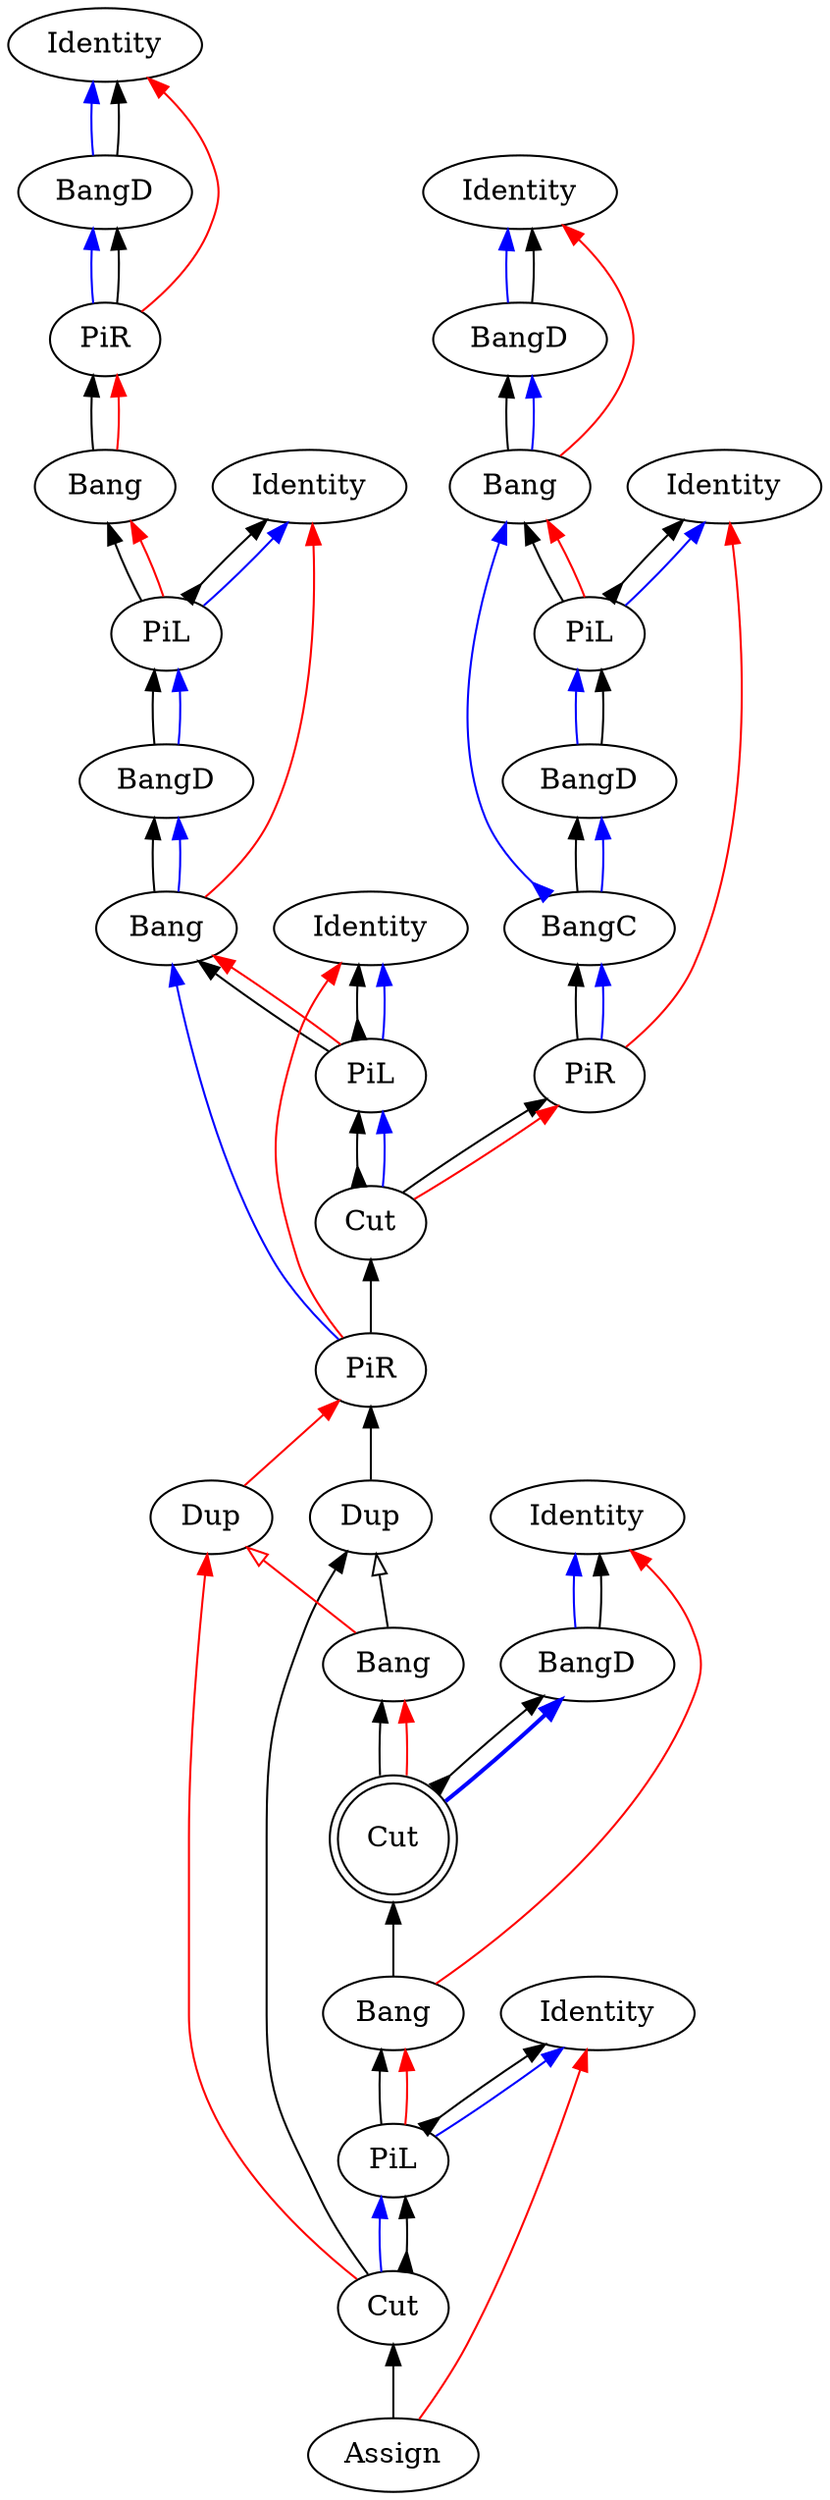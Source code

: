digraph {
rankdir="BT"
"Identity0" [label="Identity"]
"BangD1" [label="BangD"]
"PiR2" [label="PiR"]
"Bang3" [label="Bang"]
"Identity4" [label="Identity"]
"PiL5" [label="PiL"]
"BangD6" [label="BangD"]
"Bang7" [label="Bang"]
"Identity8" [label="Identity"]
"PiL9" [label="PiL"]
"Identity10" [label="Identity"]
"BangD11" [label="BangD"]
"Bang12" [label="Bang"]
"Identity13" [label="Identity"]
"PiL14" [label="PiL"]
"BangD15" [label="BangD"]
"BangC16" [label="BangC"]
"PiR17" [label="PiR"]
"Cut18" [label="Cut"]
"PiR19" [label="PiR"]
"Identity20" [label="Identity"]
"BangD21" [label="BangD"]
"Identity22" [label="Identity"]
"PiL23" [label="PiL"]
"Assign24" [label="Assign"]
"Dup25" [label="Dup"]
"Dup26" [label="Dup"]
"Cut27" [label="Cut"]
"Bang28" [label="Bang"]
"Cut29" [label="Cut",shape=doublecircle]
"Bang30" [label="Bang"]
"Cut29" -> "BangD21"[color=black,weight=5,tooltip="c_bseq24",arrowhead=normal,arrowtail=inv,dir=both]
"Dup25" -> "PiR19"[color=black,weight=5,tooltip="c_bseq32",arrowhead=normal,arrowtail=none,dir=both]
"Bang12" -> "BangD11"[color=black,weight=5,tooltip="c_bseq58",arrowhead=normal,arrowtail=none,dir=both]
"Bang7" -> "BangD6"[color=black,weight=5,tooltip="c_bseq67",arrowhead=normal,arrowtail=none,dir=both]
"Bang3" -> "PiR2"[color=black,weight=5,tooltip="c_bseq79",arrowhead=normal,arrowtail=none,dir=both]
"Cut27" -> "Dup25"[color=black,weight=5,tooltip="c_bseq86",arrowhead=normal,arrowtail=none,dir=both]
"Bang28" -> "Dup25"[color=black,weight=5,tooltip="c_bseq90",arrowhead=onormal,arrowtail=none,dir=both]
"Cut18" -> "PiL9"[color=black,weight=5,tooltip="c_lseq36",arrowhead=normal,arrowtail=inv,dir=both]
"Cut18" -> "PiR17"[color=black,weight=5,tooltip="c_rseq37",arrowhead=normal,arrowtail=none,dir=both]
"PiL23" -> "Bang30"[color=black,weight=5,tooltip="dseq20",arrowhead=normal,arrowtail=none,dir=both]
"PiL14" -> "Bang12"[color=black,weight=5,tooltip="dseq54",arrowhead=normal,arrowtail=none,dir=both]
"PiL9" -> "Bang7"[color=black,weight=5,tooltip="dseq63",arrowhead=normal,arrowtail=none,dir=both]
"PiL5" -> "Bang3"[color=black,weight=5,tooltip="dseq76",arrowhead=normal,arrowtail=none,dir=both]
"PiR19" -> "Bang7"[color=blue,weight=2,tooltip="h34",arrowhead=normal,arrowtail=none,dir=both]
"Bang7" -> "BangD6"[color=blue,weight=2,tooltip="hf65",arrowhead=normal,arrowtail=none,dir=both]
"BangD6" -> "PiL5"[color=black,weight=5,tooltip="hseq72",arrowhead=normal,arrowtail=none,dir=both]
"PiR2" -> "BangD1"[color=blue,weight=2,tooltip="i81",arrowhead=normal,arrowtail=none,dir=both]
"PiL23" -> "Identity22"[color=black,weight=5,tooltip="idseq21",arrowhead=normal,arrowtail=inv,dir=both]
"PiL14" -> "Identity13"[color=black,weight=5,tooltip="idseq55",arrowhead=normal,arrowtail=inv,dir=both]
"PiL9" -> "Identity8"[color=black,weight=5,tooltip="idseq64",arrowhead=normal,arrowtail=inv,dir=both]
"PiL5" -> "Identity4"[color=black,weight=5,tooltip="idseq77",arrowhead=normal,arrowtail=inv,dir=both]
"BangD1" -> "Identity0"[color=blue,weight=2,tooltip="iret84",arrowhead=normal,arrowtail=none,dir=both]
"BangD1" -> "Identity0"[color=black,weight=5,tooltip="iseq83",arrowhead=normal,arrowtail=none,dir=both]
"PiL23" -> "Identity22"[color=blue,weight=2,tooltip="lret19",arrowhead=normal,arrowtail=none,dir=both]
"PiL14" -> "Identity13"[color=blue,weight=2,tooltip="lret53",arrowhead=normal,arrowtail=none,dir=both]
"PiL9" -> "Identity8"[color=blue,weight=2,tooltip="lret62",arrowhead=normal,arrowtail=none,dir=both]
"PiL5" -> "Identity4"[color=blue,weight=2,tooltip="lret75",arrowhead=normal,arrowtail=none,dir=both]
"Cut27" -> "PiL23"[color=blue,weight=2,tooltip="lval14",arrowhead=normal,arrowtail=none,dir=both]
"Cut18" -> "PiL9"[color=blue,weight=2,tooltip="lval38",arrowhead=normal,arrowtail=none,dir=both]
"BangD15" -> "PiL14"[color=blue,weight=2,tooltip="lval48",arrowhead=normal,arrowtail=none,dir=both]
"BangD6" -> "PiL5"[color=blue,weight=2,tooltip="lval70",arrowhead=normal,arrowtail=none,dir=both]
"Bang30" -> "Cut29"[color=black,weight=5,tooltip="newcut_bseq100",arrowhead=normal,arrowtail=none,dir=both]
"Cut29" -> "Bang28"[color=black,weight=5,tooltip="newcut_rseq99",arrowhead=normal,arrowtail=none,dir=both]
"PiL23" -> "Bang30"[color=red,weight=2,tooltip="newrret18",arrowhead=normal,arrowtail=none,dir=both]
"PiL14" -> "Bang12"[color=red,weight=2,tooltip="newrret52",arrowhead=normal,arrowtail=none,dir=both]
"PiL9" -> "Bang7"[color=red,weight=2,tooltip="newrret61",arrowhead=normal,arrowtail=none,dir=both]
"PiL5" -> "Bang3"[color=red,weight=2,tooltip="newrret74",arrowhead=normal,arrowtail=none,dir=both]
"Cut29" -> "Bang28"[color=red,weight=2,tooltip="newrret93",arrowhead=normal,arrowtail=none,dir=both]
"Bang30" -> "Identity20"[color=red,weight=2,tooltip="newrretf23",arrowhead=normal,arrowtail=none,dir=both]
"Dup26" -> "PiR19"[color=red,weight=2,tooltip="newrretf31",arrowhead=normal,arrowtail=none,dir=both]
"Bang12" -> "Identity10"[color=red,weight=2,tooltip="newrretf57",arrowhead=normal,arrowtail=none,dir=both]
"Bang7" -> "Identity4"[color=red,weight=2,tooltip="newrretf66",arrowhead=normal,arrowtail=none,dir=both]
"Bang3" -> "PiR2"[color=red,weight=2,tooltip="newrretf78",arrowhead=normal,arrowtail=none,dir=both]
"Cut27" -> "Dup26"[color=red,weight=2,tooltip="newrretf87",arrowhead=normal,arrowtail=none,dir=both]
"Bang28" -> "Dup26"[color=red,weight=2,tooltip="newrretf91",arrowhead=onormal,arrowtail=none,dir=both]
"PiR19" -> "Identity8"[color=red,weight=2,tooltip="ret35",arrowhead=normal,arrowtail=none,dir=both]
"PiR17" -> "Identity13"[color=red,weight=2,tooltip="ret42",arrowhead=normal,arrowtail=none,dir=both]
"Assign24" -> "Identity22"[color=red,weight=2,tooltip="ret8",arrowhead=normal,arrowtail=none,dir=both]
"PiR2" -> "Identity0"[color=red,weight=2,tooltip="ret82",arrowhead=normal,arrowtail=none,dir=both]
"Cut18" -> "PiR17"[color=red,weight=2,tooltip="rval39",arrowhead=normal,arrowtail=none,dir=both]
"PiR19" -> "Cut18"[color=black,weight=5,tooltip="seq33",arrowhead=normal,arrowtail=none,dir=both]
"PiR17" -> "BangC16"[color=black,weight=5,tooltip="seq40",arrowhead=normal,arrowtail=none,dir=both]
"BangC16" -> "BangD15"[color=black,weight=5,tooltip="seq45",arrowhead=normal,arrowtail=none,dir=both]
"PiR2" -> "BangD1"[color=black,weight=5,tooltip="seq80",arrowhead=normal,arrowtail=none,dir=both]
"Assign24" -> "Cut27"[color=black,weight=5,tooltip="seqBC94",arrowhead=normal,arrowtail=none,dir=both]
"Cut29" -> "BangD21"[color=blue,weight=2,tooltip="xBf22",arrowhead=normal,arrowtail=none,penwidth=2,dir=both]
"BangD21" -> "Identity20"[color=blue,weight=2,tooltip="xret26",arrowhead=normal,arrowtail=none,dir=both]
"Cut27" -> "PiL23"[color=black,weight=5,tooltip="xseq16",arrowhead=normal,arrowtail=inv,dir=both]
"BangD21" -> "Identity20"[color=black,weight=5,tooltip="xseq25",arrowhead=normal,arrowtail=none,dir=both]
"PiR17" -> "BangC16"[color=blue,weight=2,tooltip="y41",arrowhead=normal,arrowtail=none,dir=both]
"BangC16" -> "BangD15"[color=blue,weight=2,tooltip="yA43",arrowhead=normal,arrowtail=none,dir=both]
"BangC16" -> "Bang12"[color=blue,weight=2,tooltip="yB44",arrowhead=normal,arrowtail=inv,dir=both]
"Bang12" -> "BangD11"[color=blue,weight=2,tooltip="yBf56",arrowhead=normal,arrowtail=none,dir=both]
"BangD11" -> "Identity10"[color=blue,weight=2,tooltip="yret60",arrowhead=normal,arrowtail=none,dir=both]
"BangD15" -> "PiL14"[color=black,weight=5,tooltip="yseq50",arrowhead=normal,arrowtail=none,dir=both]
"BangD11" -> "Identity10"[color=black,weight=5,tooltip="yseq59",arrowhead=normal,arrowtail=none,dir=both]
}
